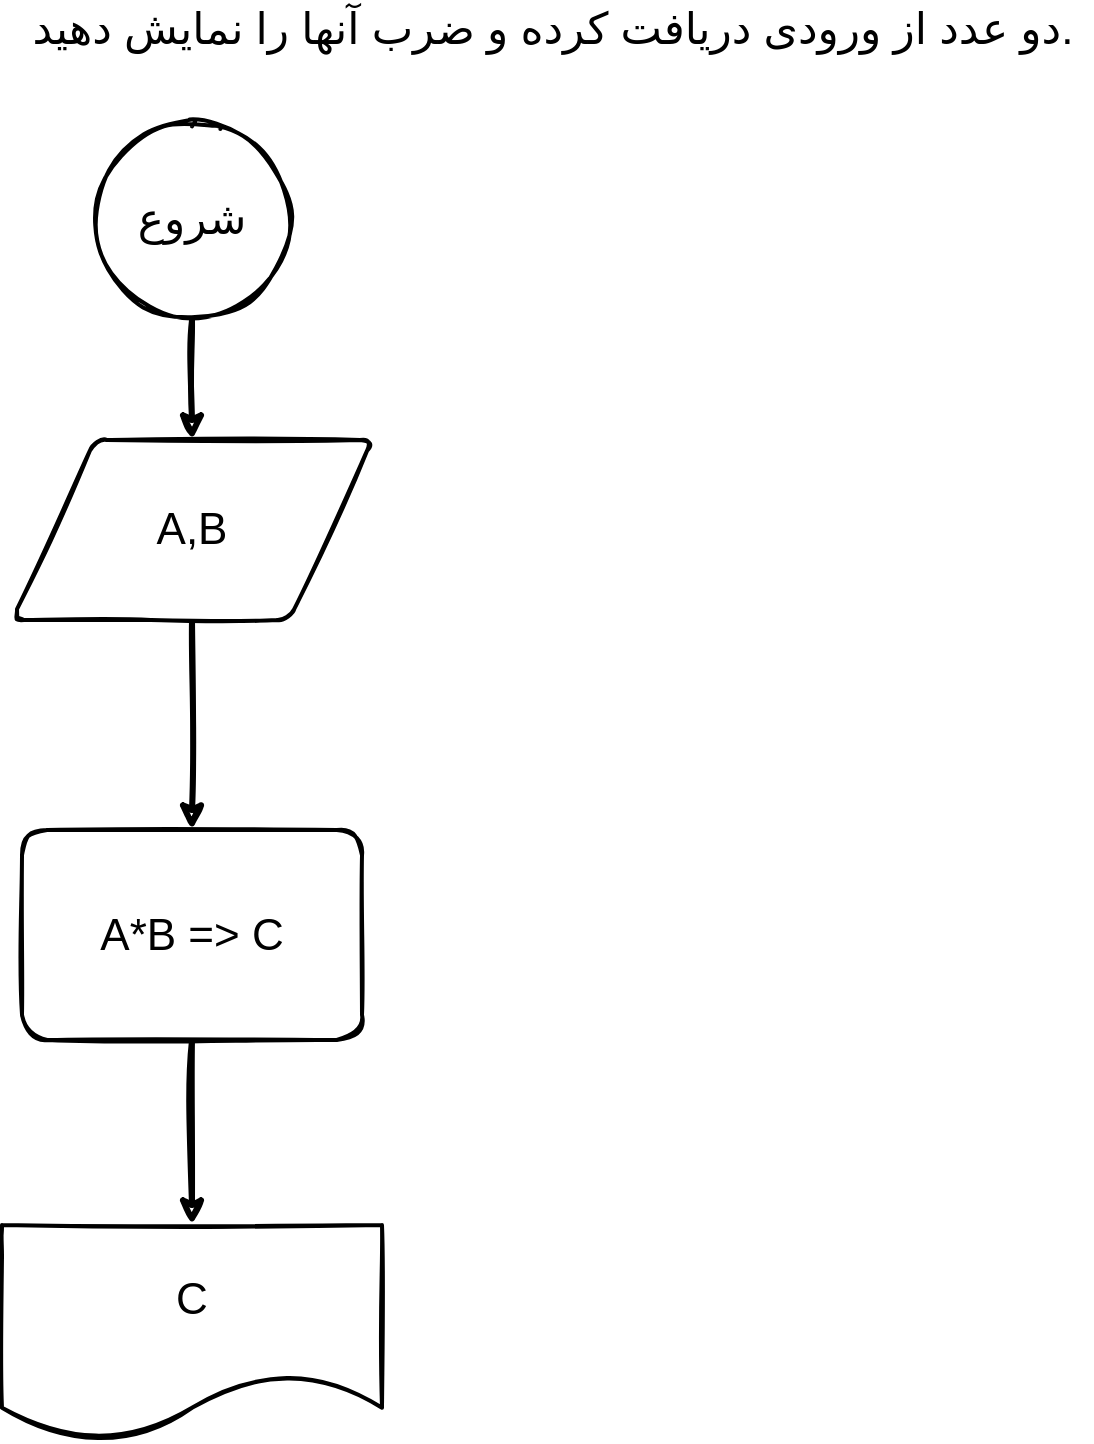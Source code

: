 <mxfile version="13.9.9" type="device" pages="3"><diagram id="TGpIoKqMIxxHim6ibXX_" name="Page-2"><mxGraphModel dx="1240" dy="811" grid="1" gridSize="10" guides="1" tooltips="1" connect="1" arrows="1" fold="1" page="1" pageScale="1" pageWidth="850" pageHeight="1100" math="0" shadow="0"><root><mxCell id="iI0xO9DP5qoq8FwVNvEu-0"/><mxCell id="iI0xO9DP5qoq8FwVNvEu-1" parent="iI0xO9DP5qoq8FwVNvEu-0"/><mxCell id="iI0xO9DP5qoq8FwVNvEu-3" value="دو عدد از ورودی دریافت کرده و ضرب آنها را نمایش دهید." style="text;html=1;resizable=0;autosize=1;align=center;verticalAlign=middle;points=[];fillColor=none;strokeColor=none;rounded=0;labelBackgroundColor=none;sketch=1;fontSize=22;" vertex="1" parent="iI0xO9DP5qoq8FwVNvEu-1"><mxGeometry x="280" y="30" width="540" height="30" as="geometry"/></mxCell><mxCell id="iI0xO9DP5qoq8FwVNvEu-8" value="" style="edgeStyle=orthogonalEdgeStyle;rounded=1;sketch=1;orthogonalLoop=1;jettySize=auto;html=1;strokeWidth=3;fontSize=22;" edge="1" parent="iI0xO9DP5qoq8FwVNvEu-1" source="iI0xO9DP5qoq8FwVNvEu-4" target="iI0xO9DP5qoq8FwVNvEu-5"><mxGeometry relative="1" as="geometry"/></mxCell><mxCell id="iI0xO9DP5qoq8FwVNvEu-4" value="شروع" style="strokeWidth=2;html=1;shape=mxgraph.flowchart.start_2;whiteSpace=wrap;labelBackgroundColor=none;sketch=1;fontSize=22;" vertex="1" parent="iI0xO9DP5qoq8FwVNvEu-1"><mxGeometry x="320" y="90" width="100" height="100" as="geometry"/></mxCell><mxCell id="iI0xO9DP5qoq8FwVNvEu-7" value="" style="edgeStyle=orthogonalEdgeStyle;rounded=1;sketch=1;orthogonalLoop=1;jettySize=auto;html=1;strokeWidth=3;fontSize=22;" edge="1" parent="iI0xO9DP5qoq8FwVNvEu-1" source="iI0xO9DP5qoq8FwVNvEu-5" target="iI0xO9DP5qoq8FwVNvEu-6"><mxGeometry relative="1" as="geometry"/></mxCell><mxCell id="iI0xO9DP5qoq8FwVNvEu-5" value="A,B" style="shape=parallelogram;html=1;strokeWidth=2;perimeter=parallelogramPerimeter;whiteSpace=wrap;rounded=1;arcSize=12;size=0.23;labelBackgroundColor=none;sketch=1;fontSize=22;" vertex="1" parent="iI0xO9DP5qoq8FwVNvEu-1"><mxGeometry x="280" y="250" width="180" height="90" as="geometry"/></mxCell><mxCell id="iI0xO9DP5qoq8FwVNvEu-10" value="" style="edgeStyle=orthogonalEdgeStyle;rounded=1;sketch=1;orthogonalLoop=1;jettySize=auto;html=1;strokeWidth=3;fontSize=22;" edge="1" parent="iI0xO9DP5qoq8FwVNvEu-1" source="iI0xO9DP5qoq8FwVNvEu-6" target="iI0xO9DP5qoq8FwVNvEu-9"><mxGeometry relative="1" as="geometry"/></mxCell><mxCell id="iI0xO9DP5qoq8FwVNvEu-6" value="A*B =&amp;gt; C" style="whiteSpace=wrap;html=1;rounded=1;fontSize=22;strokeWidth=2;arcSize=12;sketch=1;" vertex="1" parent="iI0xO9DP5qoq8FwVNvEu-1"><mxGeometry x="285" y="445" width="170" height="105" as="geometry"/></mxCell><mxCell id="iI0xO9DP5qoq8FwVNvEu-9" value="C" style="shape=document;whiteSpace=wrap;html=1;boundedLbl=1;rounded=1;fontSize=22;strokeWidth=2;arcSize=12;sketch=1;" vertex="1" parent="iI0xO9DP5qoq8FwVNvEu-1"><mxGeometry x="275" y="642.5" width="190" height="107.5" as="geometry"/></mxCell></root></mxGraphModel></diagram><diagram id="KXPuKTAXP1uAkB5lNIXe" name="Page-3"><mxGraphModel dx="1240" dy="811" grid="1" gridSize="10" guides="1" tooltips="1" connect="1" arrows="1" fold="1" page="1" pageScale="1" pageWidth="850" pageHeight="1100" math="0" shadow="0"><root><mxCell id="nMfLM_1nq5j0EfKVA5lq-0"/><mxCell id="nMfLM_1nq5j0EfKVA5lq-1" parent="nMfLM_1nq5j0EfKVA5lq-0"/><mxCell id="nMfLM_1nq5j0EfKVA5lq-2" value="دو عدد از ورودی دریافت کرده و بزرگترین آنها را چاپ کنید" style="text;html=1;resizable=0;autosize=1;align=center;verticalAlign=middle;points=[];fillColor=none;strokeColor=none;rounded=0;labelBackgroundColor=none;sketch=1;fontSize=22;" vertex="1" parent="nMfLM_1nq5j0EfKVA5lq-1"><mxGeometry x="280" y="40" width="540" height="30" as="geometry"/></mxCell><mxCell id="nMfLM_1nq5j0EfKVA5lq-5" value="" style="edgeStyle=orthogonalEdgeStyle;rounded=1;sketch=1;orthogonalLoop=1;jettySize=auto;html=1;strokeWidth=3;fontSize=22;" edge="1" parent="nMfLM_1nq5j0EfKVA5lq-1" source="nMfLM_1nq5j0EfKVA5lq-3" target="nMfLM_1nq5j0EfKVA5lq-4"><mxGeometry relative="1" as="geometry"/></mxCell><mxCell id="nMfLM_1nq5j0EfKVA5lq-3" value="شروع" style="strokeWidth=2;html=1;shape=mxgraph.flowchart.start_2;whiteSpace=wrap;labelBackgroundColor=none;sketch=1;fontSize=22;" vertex="1" parent="nMfLM_1nq5j0EfKVA5lq-1"><mxGeometry x="330" y="100" width="100" height="100" as="geometry"/></mxCell><mxCell id="nMfLM_1nq5j0EfKVA5lq-7" value="" style="edgeStyle=orthogonalEdgeStyle;rounded=1;sketch=1;orthogonalLoop=1;jettySize=auto;html=1;strokeWidth=3;fontSize=22;" edge="1" parent="nMfLM_1nq5j0EfKVA5lq-1" source="nMfLM_1nq5j0EfKVA5lq-4" target="nMfLM_1nq5j0EfKVA5lq-6"><mxGeometry relative="1" as="geometry"/></mxCell><mxCell id="nMfLM_1nq5j0EfKVA5lq-4" value="A,B" style="shape=parallelogram;perimeter=parallelogramPerimeter;whiteSpace=wrap;html=1;fixedSize=1;fontSize=22;strokeWidth=2;sketch=1;" vertex="1" parent="nMfLM_1nq5j0EfKVA5lq-1"><mxGeometry x="290" y="280" width="180" height="100" as="geometry"/></mxCell><mxCell id="nMfLM_1nq5j0EfKVA5lq-9" value="" style="edgeStyle=orthogonalEdgeStyle;rounded=1;sketch=1;orthogonalLoop=1;jettySize=auto;html=1;strokeWidth=3;fontSize=22;" edge="1" parent="nMfLM_1nq5j0EfKVA5lq-1" source="nMfLM_1nq5j0EfKVA5lq-6" target="nMfLM_1nq5j0EfKVA5lq-8"><mxGeometry relative="1" as="geometry"/></mxCell><mxCell id="nMfLM_1nq5j0EfKVA5lq-12" value="" style="edgeStyle=orthogonalEdgeStyle;rounded=1;sketch=1;orthogonalLoop=1;jettySize=auto;html=1;strokeWidth=3;fontSize=22;" edge="1" parent="nMfLM_1nq5j0EfKVA5lq-1" source="nMfLM_1nq5j0EfKVA5lq-6" target="nMfLM_1nq5j0EfKVA5lq-11"><mxGeometry relative="1" as="geometry"/></mxCell><mxCell id="nMfLM_1nq5j0EfKVA5lq-6" value="A &amp;gt; B" style="rhombus;whiteSpace=wrap;html=1;fontSize=22;strokeWidth=2;sketch=1;" vertex="1" parent="nMfLM_1nq5j0EfKVA5lq-1"><mxGeometry x="290" y="470" width="180" height="170" as="geometry"/></mxCell><mxCell id="nMfLM_1nq5j0EfKVA5lq-16" style="edgeStyle=orthogonalEdgeStyle;rounded=1;sketch=1;orthogonalLoop=1;jettySize=auto;html=1;strokeWidth=3;fontSize=22;" edge="1" parent="nMfLM_1nq5j0EfKVA5lq-1" source="nMfLM_1nq5j0EfKVA5lq-8" target="nMfLM_1nq5j0EfKVA5lq-14"><mxGeometry relative="1" as="geometry"/></mxCell><mxCell id="nMfLM_1nq5j0EfKVA5lq-8" value="A" style="shape=document;whiteSpace=wrap;html=1;boundedLbl=1;fontSize=22;strokeWidth=2;sketch=1;" vertex="1" parent="nMfLM_1nq5j0EfKVA5lq-1"><mxGeometry x="580" y="515" width="120" height="80" as="geometry"/></mxCell><mxCell id="nMfLM_1nq5j0EfKVA5lq-10" value="True" style="text;html=1;resizable=0;autosize=1;align=center;verticalAlign=middle;points=[];fillColor=none;strokeColor=none;rounded=0;labelBackgroundColor=none;sketch=1;fontSize=22;" vertex="1" parent="nMfLM_1nq5j0EfKVA5lq-1"><mxGeometry x="460" y="510" width="60" height="30" as="geometry"/></mxCell><mxCell id="nMfLM_1nq5j0EfKVA5lq-15" style="edgeStyle=orthogonalEdgeStyle;rounded=1;sketch=1;orthogonalLoop=1;jettySize=auto;html=1;entryX=0;entryY=0.5;entryDx=0;entryDy=0;entryPerimeter=0;strokeWidth=3;fontSize=22;" edge="1" parent="nMfLM_1nq5j0EfKVA5lq-1" source="nMfLM_1nq5j0EfKVA5lq-11" target="nMfLM_1nq5j0EfKVA5lq-14"><mxGeometry relative="1" as="geometry"/></mxCell><mxCell id="nMfLM_1nq5j0EfKVA5lq-11" value="B" style="shape=document;whiteSpace=wrap;html=1;boundedLbl=1;fontSize=22;strokeWidth=2;sketch=1;" vertex="1" parent="nMfLM_1nq5j0EfKVA5lq-1"><mxGeometry x="320" y="765" width="120" height="80" as="geometry"/></mxCell><mxCell id="nMfLM_1nq5j0EfKVA5lq-13" value="False" style="text;html=1;resizable=0;autosize=1;align=center;verticalAlign=middle;points=[];fillColor=none;strokeColor=none;rounded=0;labelBackgroundColor=none;sketch=1;fontSize=22;" vertex="1" parent="nMfLM_1nq5j0EfKVA5lq-1"><mxGeometry x="385" y="680" width="70" height="30" as="geometry"/></mxCell><mxCell id="nMfLM_1nq5j0EfKVA5lq-14" value="End" style="strokeWidth=2;html=1;shape=mxgraph.flowchart.start_2;whiteSpace=wrap;labelBackgroundColor=none;sketch=1;fontSize=22;" vertex="1" parent="nMfLM_1nq5j0EfKVA5lq-1"><mxGeometry x="590" y="755" width="100" height="100" as="geometry"/></mxCell></root></mxGraphModel></diagram><diagram id="gi7BAGwu68SpBkoFyBXK" name="Page-4"><mxGraphModel dx="1240" dy="811" grid="1" gridSize="10" guides="1" tooltips="1" connect="1" arrows="1" fold="1" page="1" pageScale="1" pageWidth="850" pageHeight="1100" math="0" shadow="0"><root><mxCell id="PNF5fHcSw0b__zmAc-JD-0"/><mxCell id="PNF5fHcSw0b__zmAc-JD-1" parent="PNF5fHcSw0b__zmAc-JD-0"/><mxCell id="PNF5fHcSw0b__zmAc-JD-2" value="پنج عدد از ورودی دریافت کرده و حاصل جمع و میانگین آنها را نمایش دهید" style="text;html=1;resizable=0;autosize=1;align=center;verticalAlign=middle;points=[];fillColor=none;strokeColor=none;rounded=0;labelBackgroundColor=none;sketch=1;fontSize=22;" vertex="1" parent="PNF5fHcSw0b__zmAc-JD-1"><mxGeometry x="150" y="20" width="670" height="30" as="geometry"/></mxCell><mxCell id="PNF5fHcSw0b__zmAc-JD-10" value="" style="edgeStyle=orthogonalEdgeStyle;rounded=1;sketch=1;orthogonalLoop=1;jettySize=auto;html=1;strokeWidth=3;fontSize=22;" edge="1" parent="PNF5fHcSw0b__zmAc-JD-1" source="PNF5fHcSw0b__zmAc-JD-8" target="PNF5fHcSw0b__zmAc-JD-9"><mxGeometry relative="1" as="geometry"/></mxCell><mxCell id="PNF5fHcSw0b__zmAc-JD-8" value="شروع" style="strokeWidth=2;html=1;shape=mxgraph.flowchart.start_1;whiteSpace=wrap;labelBackgroundColor=none;sketch=1;fontSize=22;" vertex="1" parent="PNF5fHcSw0b__zmAc-JD-1"><mxGeometry x="310" y="90" width="135" height="100" as="geometry"/></mxCell><mxCell id="PNF5fHcSw0b__zmAc-JD-12" value="" style="edgeStyle=orthogonalEdgeStyle;rounded=1;sketch=1;orthogonalLoop=1;jettySize=auto;html=1;strokeWidth=3;fontSize=22;" edge="1" parent="PNF5fHcSw0b__zmAc-JD-1" source="PNF5fHcSw0b__zmAc-JD-9" target="PNF5fHcSw0b__zmAc-JD-11"><mxGeometry relative="1" as="geometry"/></mxCell><mxCell id="PNF5fHcSw0b__zmAc-JD-9" value="A,B,C,D,E" style="shape=parallelogram;perimeter=parallelogramPerimeter;whiteSpace=wrap;html=1;fixedSize=1;fontSize=22;strokeWidth=2;sketch=1;" vertex="1" parent="PNF5fHcSw0b__zmAc-JD-1"><mxGeometry x="246.25" y="290" width="262.5" height="130" as="geometry"/></mxCell><mxCell id="PNF5fHcSw0b__zmAc-JD-14" value="" style="edgeStyle=orthogonalEdgeStyle;rounded=1;sketch=1;orthogonalLoop=1;jettySize=auto;html=1;strokeWidth=3;fontSize=22;" edge="1" parent="PNF5fHcSw0b__zmAc-JD-1" source="PNF5fHcSw0b__zmAc-JD-11" target="PNF5fHcSw0b__zmAc-JD-13"><mxGeometry relative="1" as="geometry"/></mxCell><mxCell id="PNF5fHcSw0b__zmAc-JD-11" value="A+C+B+D+E =&amp;gt; sum&lt;br&gt;&lt;br&gt;sum / 5 =&amp;gt; AVG" style="whiteSpace=wrap;html=1;fontSize=22;strokeWidth=2;sketch=1;" vertex="1" parent="PNF5fHcSw0b__zmAc-JD-1"><mxGeometry x="191.25" y="520" width="372.5" height="205" as="geometry"/></mxCell><mxCell id="PNF5fHcSw0b__zmAc-JD-13" value="Sum, AVG" style="shape=document;whiteSpace=wrap;html=1;boundedLbl=1;fontSize=22;strokeWidth=2;sketch=1;" vertex="1" parent="PNF5fHcSw0b__zmAc-JD-1"><mxGeometry x="201.25" y="890" width="352.5" height="162.5" as="geometry"/></mxCell><mxCell id="PNF5fHcSw0b__zmAc-JD-24" value="" style="edgeStyle=orthogonalEdgeStyle;rounded=1;sketch=1;orthogonalLoop=1;jettySize=auto;html=1;strokeWidth=3;fontSize=22;" edge="1" parent="PNF5fHcSw0b__zmAc-JD-1" source="PNF5fHcSw0b__zmAc-JD-15" target="PNF5fHcSw0b__zmAc-JD-23"><mxGeometry relative="1" as="geometry"/></mxCell><mxCell id="PNF5fHcSw0b__zmAc-JD-15" value="Start" style="strokeWidth=2;html=1;shape=mxgraph.flowchart.start_1;whiteSpace=wrap;labelBackgroundColor=none;sketch=1;fontSize=22;" vertex="1" parent="PNF5fHcSw0b__zmAc-JD-1"><mxGeometry x="940" y="70" width="230" height="160" as="geometry"/></mxCell><mxCell id="PNF5fHcSw0b__zmAc-JD-37" value="" style="edgeStyle=orthogonalEdgeStyle;rounded=1;sketch=1;orthogonalLoop=1;jettySize=auto;html=1;strokeWidth=3;fontSize=22;" edge="1" parent="PNF5fHcSw0b__zmAc-JD-1" source="PNF5fHcSw0b__zmAc-JD-23" target="PNF5fHcSw0b__zmAc-JD-36"><mxGeometry relative="1" as="geometry"/></mxCell><mxCell id="PNF5fHcSw0b__zmAc-JD-23" value="Count" style="shape=parallelogram;perimeter=parallelogramPerimeter;whiteSpace=wrap;html=1;fixedSize=1;fontSize=22;strokeWidth=2;sketch=1;" vertex="1" parent="PNF5fHcSw0b__zmAc-JD-1"><mxGeometry x="947.5" y="310" width="215" height="100" as="geometry"/></mxCell><mxCell id="PNF5fHcSw0b__zmAc-JD-25" value="500" style="text;html=1;resizable=0;autosize=1;align=center;verticalAlign=middle;points=[];fillColor=none;strokeColor=none;rounded=0;labelBackgroundColor=none;sketch=1;fontSize=22;" vertex="1" parent="PNF5fHcSw0b__zmAc-JD-1"><mxGeometry x="1230" y="345" width="50" height="30" as="geometry"/></mxCell><mxCell id="PNF5fHcSw0b__zmAc-JD-29" value="" style="edgeStyle=orthogonalEdgeStyle;rounded=1;sketch=1;orthogonalLoop=1;jettySize=auto;html=1;strokeWidth=3;fontSize=22;" edge="1" parent="PNF5fHcSw0b__zmAc-JD-1" source="PNF5fHcSw0b__zmAc-JD-26" target="PNF5fHcSw0b__zmAc-JD-28"><mxGeometry relative="1" as="geometry"/></mxCell><mxCell id="PNF5fHcSw0b__zmAc-JD-26" value="Input" style="shape=parallelogram;perimeter=parallelogramPerimeter;whiteSpace=wrap;html=1;fixedSize=1;fontSize=22;strokeWidth=2;sketch=1;" vertex="1" parent="PNF5fHcSw0b__zmAc-JD-1"><mxGeometry x="962.5" y="640" width="185" height="80" as="geometry"/></mxCell><mxCell id="PNF5fHcSw0b__zmAc-JD-31" value="" style="edgeStyle=orthogonalEdgeStyle;rounded=1;sketch=1;orthogonalLoop=1;jettySize=auto;html=1;strokeWidth=3;fontSize=22;" edge="1" parent="PNF5fHcSw0b__zmAc-JD-1" source="PNF5fHcSw0b__zmAc-JD-28" target="PNF5fHcSw0b__zmAc-JD-30"><mxGeometry relative="1" as="geometry"/></mxCell><mxCell id="PNF5fHcSw0b__zmAc-JD-28" value="count--&lt;br&gt;Sum += input" style="whiteSpace=wrap;html=1;fontSize=22;strokeWidth=2;sketch=1;" vertex="1" parent="PNF5fHcSw0b__zmAc-JD-1"><mxGeometry x="952.5" y="800" width="205" height="110" as="geometry"/></mxCell><mxCell id="PNF5fHcSw0b__zmAc-JD-32" style="edgeStyle=orthogonalEdgeStyle;rounded=1;sketch=1;orthogonalLoop=1;jettySize=auto;html=1;strokeWidth=3;fontSize=22;entryX=0.5;entryY=0;entryDx=0;entryDy=0;exitX=1;exitY=0.5;exitDx=0;exitDy=0;" edge="1" parent="PNF5fHcSw0b__zmAc-JD-1" source="PNF5fHcSw0b__zmAc-JD-30" target="PNF5fHcSw0b__zmAc-JD-26"><mxGeometry relative="1" as="geometry"><mxPoint x="1055" y="500" as="targetPoint"/><Array as="points"><mxPoint x="1380" y="1067"/><mxPoint x="1380" y="590"/><mxPoint x="1055" y="590"/></Array></mxGeometry></mxCell><mxCell id="PNF5fHcSw0b__zmAc-JD-35" value="" style="edgeStyle=orthogonalEdgeStyle;rounded=1;sketch=1;orthogonalLoop=1;jettySize=auto;html=1;strokeWidth=3;fontSize=22;" edge="1" parent="PNF5fHcSw0b__zmAc-JD-1" source="PNF5fHcSw0b__zmAc-JD-30" target="PNF5fHcSw0b__zmAc-JD-34"><mxGeometry relative="1" as="geometry"/></mxCell><mxCell id="PNF5fHcSw0b__zmAc-JD-30" value="Count &amp;gt; 0" style="rhombus;whiteSpace=wrap;html=1;fontSize=22;strokeWidth=2;sketch=1;" vertex="1" parent="PNF5fHcSw0b__zmAc-JD-1"><mxGeometry x="957.5" y="980" width="195" height="175" as="geometry"/></mxCell><mxCell id="PNF5fHcSw0b__zmAc-JD-33" value="True" style="text;html=1;resizable=0;autosize=1;align=center;verticalAlign=middle;points=[];fillColor=none;strokeColor=none;rounded=0;labelBackgroundColor=none;sketch=1;fontSize=22;" vertex="1" parent="PNF5fHcSw0b__zmAc-JD-1"><mxGeometry x="1215" y="1022.5" width="60" height="30" as="geometry"/></mxCell><mxCell id="PNF5fHcSw0b__zmAc-JD-41" value="" style="edgeStyle=orthogonalEdgeStyle;rounded=1;sketch=1;orthogonalLoop=1;jettySize=auto;html=1;strokeWidth=3;fontSize=22;" edge="1" parent="PNF5fHcSw0b__zmAc-JD-1" source="PNF5fHcSw0b__zmAc-JD-34" target="PNF5fHcSw0b__zmAc-JD-40"><mxGeometry relative="1" as="geometry"/></mxCell><mxCell id="PNF5fHcSw0b__zmAc-JD-34" value="Sum&lt;br&gt;&lt;br&gt;Sum / C2" style="shape=document;whiteSpace=wrap;html=1;boundedLbl=1;fontSize=22;strokeWidth=2;sketch=1;size=0.213;" vertex="1" parent="PNF5fHcSw0b__zmAc-JD-1"><mxGeometry x="947.5" y="1300" width="215" height="187.5" as="geometry"/></mxCell><mxCell id="PNF5fHcSw0b__zmAc-JD-38" style="edgeStyle=orthogonalEdgeStyle;rounded=1;sketch=1;orthogonalLoop=1;jettySize=auto;html=1;strokeWidth=3;fontSize=22;" edge="1" parent="PNF5fHcSw0b__zmAc-JD-1" source="PNF5fHcSw0b__zmAc-JD-36"><mxGeometry relative="1" as="geometry"><mxPoint x="1055" y="640" as="targetPoint"/></mxGeometry></mxCell><mxCell id="PNF5fHcSw0b__zmAc-JD-36" value="sum = 0&lt;br&gt;C2 = Count" style="whiteSpace=wrap;html=1;fontSize=22;strokeWidth=2;sketch=1;" vertex="1" parent="PNF5fHcSw0b__zmAc-JD-1"><mxGeometry x="995" y="450" width="120" height="90" as="geometry"/></mxCell><mxCell id="PNF5fHcSw0b__zmAc-JD-39" value="false" style="text;html=1;resizable=0;autosize=1;align=center;verticalAlign=middle;points=[];fillColor=none;strokeColor=none;rounded=0;labelBackgroundColor=none;sketch=1;fontSize=22;" vertex="1" parent="PNF5fHcSw0b__zmAc-JD-1"><mxGeometry x="1060" y="1180" width="60" height="30" as="geometry"/></mxCell><mxCell id="PNF5fHcSw0b__zmAc-JD-40" value="End" style="ellipse;whiteSpace=wrap;html=1;fontSize=22;strokeWidth=2;sketch=1;" vertex="1" parent="PNF5fHcSw0b__zmAc-JD-1"><mxGeometry x="1420" y="1080" width="120" height="80" as="geometry"/></mxCell></root></mxGraphModel></diagram></mxfile>